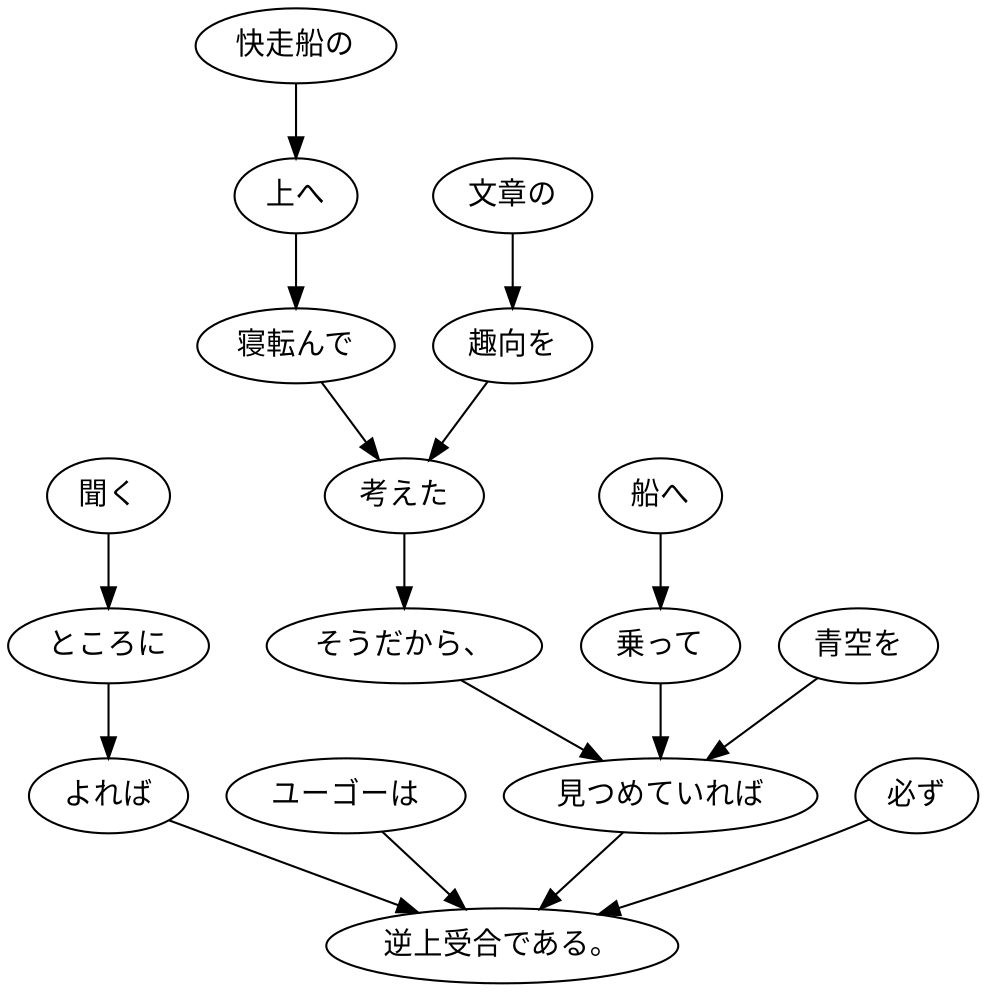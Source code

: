 digraph graph4902 {
	node0 [label="聞く"];
	node1 [label="ところに"];
	node2 [label="よれば"];
	node3 [label="ユーゴーは"];
	node4 [label="快走船の"];
	node5 [label="上へ"];
	node6 [label="寝転んで"];
	node7 [label="文章の"];
	node8 [label="趣向を"];
	node9 [label="考えた"];
	node10 [label="そうだから、"];
	node11 [label="船へ"];
	node12 [label="乗って"];
	node13 [label="青空を"];
	node14 [label="見つめていれば"];
	node15 [label="必ず"];
	node16 [label="逆上受合である。"];
	node0 -> node1;
	node1 -> node2;
	node2 -> node16;
	node3 -> node16;
	node4 -> node5;
	node5 -> node6;
	node6 -> node9;
	node7 -> node8;
	node8 -> node9;
	node9 -> node10;
	node10 -> node14;
	node11 -> node12;
	node12 -> node14;
	node13 -> node14;
	node14 -> node16;
	node15 -> node16;
}
